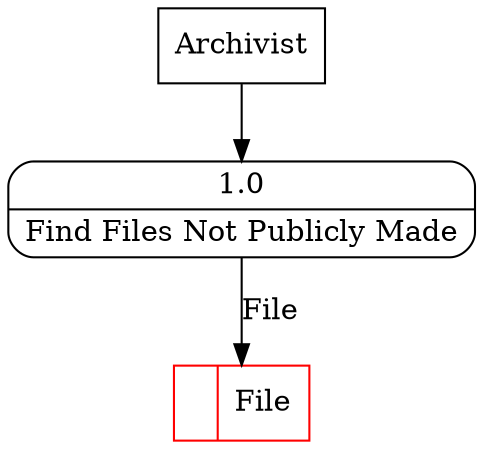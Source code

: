digraph dfd2{ 
node[shape=record]
200 [label="<f0>  |<f1> File " color=red];
201 [label="Archivist" shape=box];
202 [label="{<f0> 1.0|<f1> Find Files Not Publicly Made }" shape=Mrecord];
201 -> 202
202 -> 200 [label="File"]
}